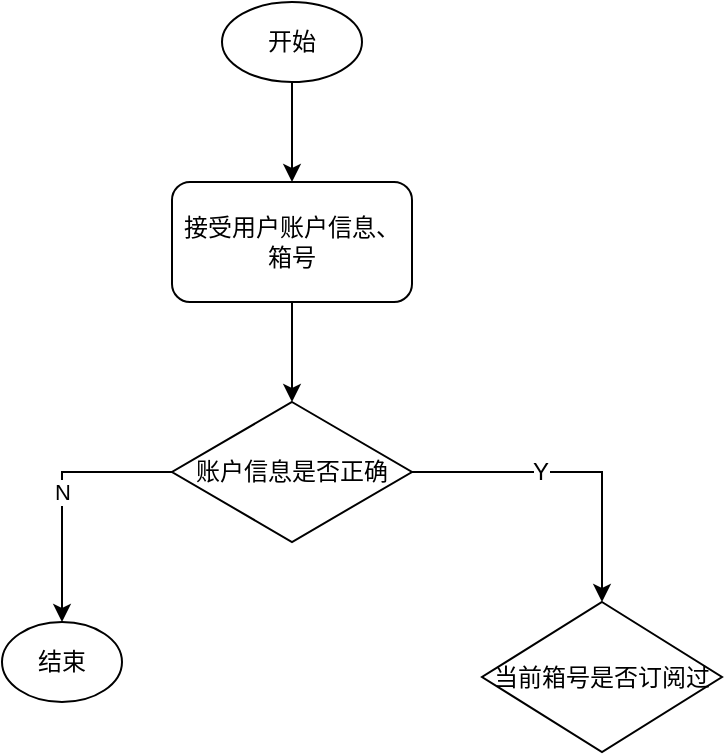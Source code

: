 <mxfile pages="1" version="11.2.4" type="github"><diagram id="pJoGokKjjtFMrJBJGOrd" name="第 1 页"><mxGraphModel dx="1422" dy="764" grid="1" gridSize="10" guides="1" tooltips="1" connect="1" arrows="1" fold="1" page="1" pageScale="1" pageWidth="827" pageHeight="1169" math="0" shadow="0"><root><mxCell id="0"/><mxCell id="1" parent="0"/><mxCell id="EekzQskHUMtnVVgO1-P3-1" style="edgeStyle=orthogonalEdgeStyle;rounded=0;orthogonalLoop=1;jettySize=auto;html=1;exitX=0.5;exitY=1;exitDx=0;exitDy=0;entryX=0.5;entryY=0;entryDx=0;entryDy=0;" edge="1" parent="1" source="EekzQskHUMtnVVgO1-P3-2" target="EekzQskHUMtnVVgO1-P3-4"><mxGeometry relative="1" as="geometry"/></mxCell><mxCell id="EekzQskHUMtnVVgO1-P3-2" value="开始" style="ellipse;whiteSpace=wrap;html=1;" vertex="1" parent="1"><mxGeometry x="310" y="50" width="70" height="40" as="geometry"/></mxCell><mxCell id="EekzQskHUMtnVVgO1-P3-3" style="edgeStyle=orthogonalEdgeStyle;rounded=0;orthogonalLoop=1;jettySize=auto;html=1;exitX=0.5;exitY=1;exitDx=0;exitDy=0;entryX=0.5;entryY=0;entryDx=0;entryDy=0;" edge="1" parent="1" source="EekzQskHUMtnVVgO1-P3-4" target="EekzQskHUMtnVVgO1-P3-8"><mxGeometry relative="1" as="geometry"/></mxCell><mxCell id="EekzQskHUMtnVVgO1-P3-4" value="接受用户账户信息、箱号" style="rounded=1;whiteSpace=wrap;html=1;" vertex="1" parent="1"><mxGeometry x="285" y="140" width="120" height="60" as="geometry"/></mxCell><mxCell id="EekzQskHUMtnVVgO1-P3-5" value="N" style="edgeStyle=orthogonalEdgeStyle;rounded=0;orthogonalLoop=1;jettySize=auto;html=1;exitX=0;exitY=0.5;exitDx=0;exitDy=0;entryX=0.5;entryY=0;entryDx=0;entryDy=0;" edge="1" parent="1" source="EekzQskHUMtnVVgO1-P3-8" target="EekzQskHUMtnVVgO1-P3-9"><mxGeometry relative="1" as="geometry"/></mxCell><mxCell id="EekzQskHUMtnVVgO1-P3-15" style="edgeStyle=orthogonalEdgeStyle;rounded=0;orthogonalLoop=1;jettySize=auto;html=1;exitX=1;exitY=0.5;exitDx=0;exitDy=0;entryX=0.5;entryY=0;entryDx=0;entryDy=0;" edge="1" parent="1" source="EekzQskHUMtnVVgO1-P3-8" target="EekzQskHUMtnVVgO1-P3-14"><mxGeometry relative="1" as="geometry"/></mxCell><mxCell id="EekzQskHUMtnVVgO1-P3-16" value="Y" style="text;html=1;resizable=0;points=[];align=center;verticalAlign=middle;labelBackgroundColor=#ffffff;" vertex="1" connectable="0" parent="EekzQskHUMtnVVgO1-P3-15"><mxGeometry x="-0.2" relative="1" as="geometry"><mxPoint as="offset"/></mxGeometry></mxCell><mxCell id="EekzQskHUMtnVVgO1-P3-8" value="账户信息是否正确" style="rhombus;whiteSpace=wrap;html=1;" vertex="1" parent="1"><mxGeometry x="285" y="250" width="120" height="70" as="geometry"/></mxCell><mxCell id="EekzQskHUMtnVVgO1-P3-9" value="结束" style="ellipse;whiteSpace=wrap;html=1;" vertex="1" parent="1"><mxGeometry x="200" y="360" width="60" height="40" as="geometry"/></mxCell><mxCell id="EekzQskHUMtnVVgO1-P3-14" value="当前箱号是否订阅过" style="rhombus;whiteSpace=wrap;html=1;" vertex="1" parent="1"><mxGeometry x="440" y="350" width="120" height="75" as="geometry"/></mxCell></root></mxGraphModel></diagram></mxfile>